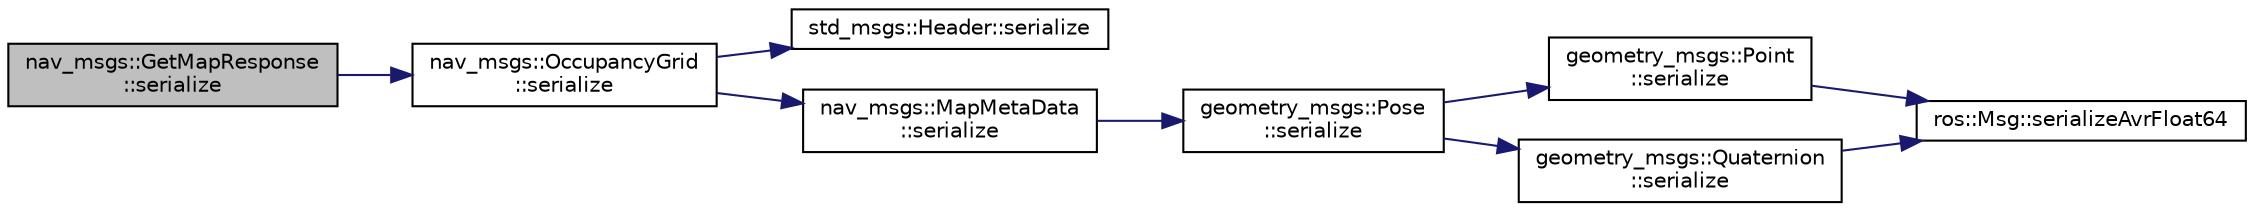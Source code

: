 digraph "nav_msgs::GetMapResponse::serialize"
{
  edge [fontname="Helvetica",fontsize="10",labelfontname="Helvetica",labelfontsize="10"];
  node [fontname="Helvetica",fontsize="10",shape=record];
  rankdir="LR";
  Node1 [label="nav_msgs::GetMapResponse\l::serialize",height=0.2,width=0.4,color="black", fillcolor="grey75", style="filled" fontcolor="black"];
  Node1 -> Node2 [color="midnightblue",fontsize="10",style="solid",fontname="Helvetica"];
  Node2 [label="nav_msgs::OccupancyGrid\l::serialize",height=0.2,width=0.4,color="black", fillcolor="white", style="filled",URL="$classnav__msgs_1_1_occupancy_grid.html#a04e853f4172d006b3bacd4f37ad44ea3"];
  Node2 -> Node3 [color="midnightblue",fontsize="10",style="solid",fontname="Helvetica"];
  Node3 [label="std_msgs::Header::serialize",height=0.2,width=0.4,color="black", fillcolor="white", style="filled",URL="$classstd__msgs_1_1_header.html#a200c6f9d2576b1a237a19bc2d769925e"];
  Node2 -> Node4 [color="midnightblue",fontsize="10",style="solid",fontname="Helvetica"];
  Node4 [label="nav_msgs::MapMetaData\l::serialize",height=0.2,width=0.4,color="black", fillcolor="white", style="filled",URL="$classnav__msgs_1_1_map_meta_data.html#afc61f1b02486586b588bd9e20f3d20d4"];
  Node4 -> Node5 [color="midnightblue",fontsize="10",style="solid",fontname="Helvetica"];
  Node5 [label="geometry_msgs::Pose\l::serialize",height=0.2,width=0.4,color="black", fillcolor="white", style="filled",URL="$classgeometry__msgs_1_1_pose.html#aa19cafeb54ccb2474066c9d181138524"];
  Node5 -> Node6 [color="midnightblue",fontsize="10",style="solid",fontname="Helvetica"];
  Node6 [label="geometry_msgs::Point\l::serialize",height=0.2,width=0.4,color="black", fillcolor="white", style="filled",URL="$classgeometry__msgs_1_1_point.html#a00024cb4ba801f58a690351352c7736f"];
  Node6 -> Node7 [color="midnightblue",fontsize="10",style="solid",fontname="Helvetica"];
  Node7 [label="ros::Msg::serializeAvrFloat64",height=0.2,width=0.4,color="black", fillcolor="white", style="filled",URL="$classros_1_1_msg.html#a3fff55e17efd60a7195a14857ff44897",tooltip="This tricky function handles promoting a 32bit float to a 64bit double, so that AVR can publish messa..."];
  Node5 -> Node8 [color="midnightblue",fontsize="10",style="solid",fontname="Helvetica"];
  Node8 [label="geometry_msgs::Quaternion\l::serialize",height=0.2,width=0.4,color="black", fillcolor="white", style="filled",URL="$classgeometry__msgs_1_1_quaternion.html#a0f1aa1b8b10fffdc9cfb69eb5198a687"];
  Node8 -> Node7 [color="midnightblue",fontsize="10",style="solid",fontname="Helvetica"];
}
